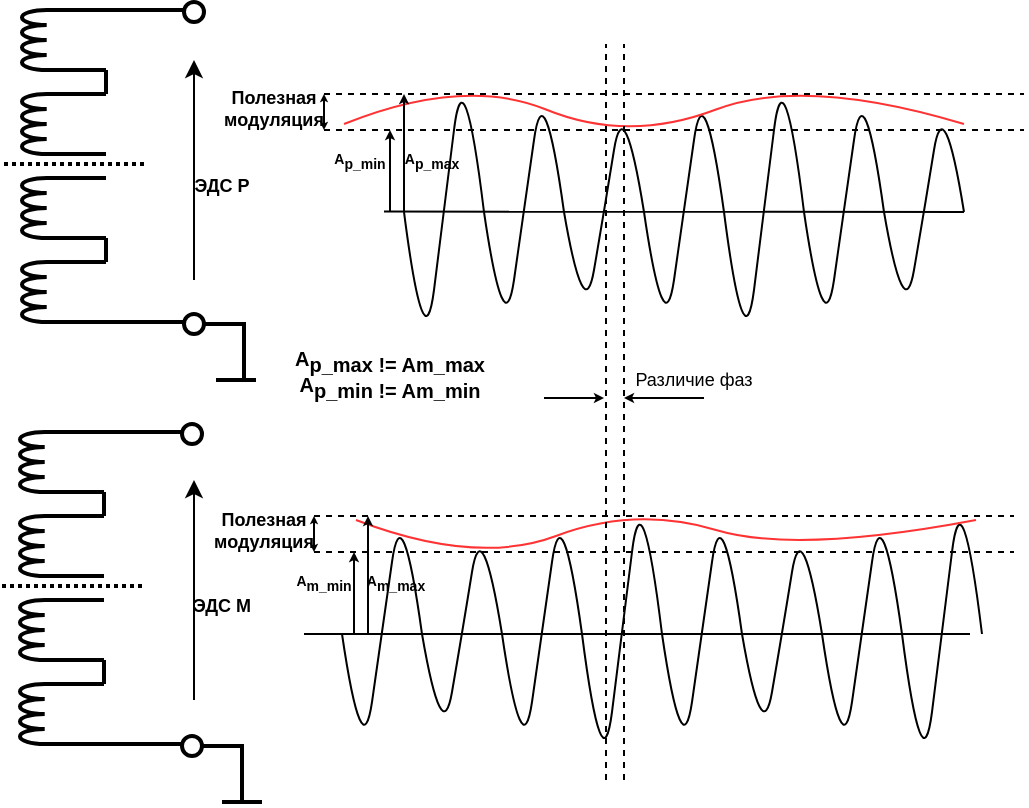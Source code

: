 <mxfile version="13.3.5" type="github">
  <diagram id="oVkyzc9pn9ZI463Jz0tB" name="Page-1">
    <mxGraphModel dx="1422" dy="805" grid="1" gridSize="10" guides="1" tooltips="1" connect="1" arrows="1" fold="1" page="1" pageScale="1" pageWidth="827" pageHeight="1169" math="0" shadow="0">
      <root>
        <mxCell id="0" />
        <mxCell id="1" parent="0" />
        <mxCell id="edQ-B6pZevY1-9Cdf8As-1" value="" style="pointerEvents=1;verticalLabelPosition=bottom;shadow=0;dashed=0;align=center;html=1;verticalAlign=top;shape=mxgraph.electrical.inductors.inductor;rotation=-90;strokeWidth=2;" parent="1" vertex="1">
          <mxGeometry x="125" y="265" width="30" height="42" as="geometry" />
        </mxCell>
        <mxCell id="edQ-B6pZevY1-9Cdf8As-2" value="" style="pointerEvents=1;verticalLabelPosition=bottom;shadow=0;dashed=0;align=center;html=1;verticalAlign=top;shape=mxgraph.electrical.inductors.inductor;rotation=-90;strokeWidth=2;" parent="1" vertex="1">
          <mxGeometry x="125" y="223" width="30" height="42" as="geometry" />
        </mxCell>
        <mxCell id="edQ-B6pZevY1-9Cdf8As-3" value="" style="pointerEvents=1;verticalLabelPosition=bottom;shadow=0;dashed=0;align=center;html=1;verticalAlign=top;shape=mxgraph.electrical.inductors.inductor;rotation=-90;strokeWidth=2;" parent="1" vertex="1">
          <mxGeometry x="125" y="181" width="30" height="42" as="geometry" />
        </mxCell>
        <mxCell id="edQ-B6pZevY1-9Cdf8As-4" value="" style="pointerEvents=1;verticalLabelPosition=bottom;shadow=0;dashed=0;align=center;html=1;verticalAlign=top;shape=mxgraph.electrical.inductors.inductor;rotation=-90;strokeWidth=2;" parent="1" vertex="1">
          <mxGeometry x="125" y="139" width="30" height="42" as="geometry" />
        </mxCell>
        <mxCell id="edQ-B6pZevY1-9Cdf8As-9" value="" style="endArrow=none;html=1;strokeWidth=2;exitX=1;exitY=1;exitDx=0;exitDy=0;exitPerimeter=0;entryX=0;entryY=1;entryDx=0;entryDy=0;entryPerimeter=0;" parent="1" source="edQ-B6pZevY1-9Cdf8As-3" target="edQ-B6pZevY1-9Cdf8As-4" edge="1">
          <mxGeometry width="50" height="50" relative="1" as="geometry">
            <mxPoint x="220" y="230" as="sourcePoint" />
            <mxPoint x="161" y="180" as="targetPoint" />
          </mxGeometry>
        </mxCell>
        <mxCell id="edQ-B6pZevY1-9Cdf8As-11" value="" style="endArrow=none;html=1;strokeWidth=2;entryX=1;entryY=1;entryDx=0;entryDy=0;entryPerimeter=0;exitX=0;exitY=1;exitDx=0;exitDy=0;exitPerimeter=0;" parent="1" source="edQ-B6pZevY1-9Cdf8As-2" target="edQ-B6pZevY1-9Cdf8As-1" edge="1">
          <mxGeometry width="50" height="50" relative="1" as="geometry">
            <mxPoint x="220" y="230" as="sourcePoint" />
            <mxPoint x="270" y="180" as="targetPoint" />
          </mxGeometry>
        </mxCell>
        <mxCell id="edQ-B6pZevY1-9Cdf8As-12" value="" style="endArrow=none;html=1;strokeWidth=2;exitX=0;exitY=1;exitDx=0;exitDy=0;exitPerimeter=0;" parent="1" source="edQ-B6pZevY1-9Cdf8As-1" edge="1">
          <mxGeometry width="50" height="50" relative="1" as="geometry">
            <mxPoint x="180" y="286" as="sourcePoint" />
            <mxPoint x="200" y="301" as="targetPoint" />
          </mxGeometry>
        </mxCell>
        <mxCell id="edQ-B6pZevY1-9Cdf8As-13" value="" style="ellipse;whiteSpace=wrap;html=1;strokeWidth=2;" parent="1" vertex="1">
          <mxGeometry x="200" y="297" width="10" height="10" as="geometry" />
        </mxCell>
        <mxCell id="edQ-B6pZevY1-9Cdf8As-14" value="" style="endArrow=none;html=1;strokeWidth=2;exitX=0;exitY=1;exitDx=0;exitDy=0;exitPerimeter=0;" parent="1" edge="1">
          <mxGeometry width="50" height="50" relative="1" as="geometry">
            <mxPoint x="161" y="145" as="sourcePoint" />
            <mxPoint x="200" y="145" as="targetPoint" />
          </mxGeometry>
        </mxCell>
        <mxCell id="edQ-B6pZevY1-9Cdf8As-15" value="" style="ellipse;whiteSpace=wrap;html=1;strokeWidth=2;" parent="1" vertex="1">
          <mxGeometry x="200" y="141" width="10" height="10" as="geometry" />
        </mxCell>
        <mxCell id="edQ-B6pZevY1-9Cdf8As-16" value="" style="endArrow=none;dashed=1;html=1;strokeWidth=2;dashPattern=1 1;" parent="1" edge="1">
          <mxGeometry width="50" height="50" relative="1" as="geometry">
            <mxPoint x="110" y="222" as="sourcePoint" />
            <mxPoint x="180" y="222" as="targetPoint" />
          </mxGeometry>
        </mxCell>
        <mxCell id="edQ-B6pZevY1-9Cdf8As-20" value="" style="endArrow=none;html=1;strokeWidth=2;exitX=1;exitY=0.5;exitDx=0;exitDy=0;rounded=0;" parent="1" source="edQ-B6pZevY1-9Cdf8As-13" edge="1">
          <mxGeometry width="50" height="50" relative="1" as="geometry">
            <mxPoint x="180" y="286" as="sourcePoint" />
            <mxPoint x="230" y="330" as="targetPoint" />
            <Array as="points">
              <mxPoint x="230" y="302" />
            </Array>
          </mxGeometry>
        </mxCell>
        <mxCell id="edQ-B6pZevY1-9Cdf8As-21" value="" style="endArrow=none;html=1;strokeWidth=2;rounded=0;" parent="1" edge="1">
          <mxGeometry width="50" height="50" relative="1" as="geometry">
            <mxPoint x="216" y="330" as="sourcePoint" />
            <mxPoint x="236" y="330" as="targetPoint" />
          </mxGeometry>
        </mxCell>
        <mxCell id="edQ-B6pZevY1-9Cdf8As-22" value="" style="endArrow=none;html=1;strokeWidth=1;" parent="1" edge="1">
          <mxGeometry width="50" height="50" relative="1" as="geometry">
            <mxPoint x="300" y="245.8" as="sourcePoint" />
            <mxPoint x="590" y="246" as="targetPoint" />
          </mxGeometry>
        </mxCell>
        <mxCell id="edQ-B6pZevY1-9Cdf8As-25" value="" style="curved=1;endArrow=none;html=1;strokeWidth=1;endFill=0;" parent="1" edge="1">
          <mxGeometry width="50" height="50" relative="1" as="geometry">
            <mxPoint x="310" y="246" as="sourcePoint" />
            <mxPoint x="350" y="246" as="targetPoint" />
            <Array as="points">
              <mxPoint x="320" y="324" />
              <mxPoint x="330" y="246" />
              <mxPoint x="340" y="164" />
            </Array>
          </mxGeometry>
        </mxCell>
        <mxCell id="edQ-B6pZevY1-9Cdf8As-26" value="" style="curved=1;endArrow=none;html=1;strokeWidth=1;endFill=0;" parent="1" edge="1">
          <mxGeometry width="50" height="50" relative="1" as="geometry">
            <mxPoint x="350" y="246" as="sourcePoint" />
            <mxPoint x="390" y="246" as="targetPoint" />
            <Array as="points">
              <mxPoint x="360" y="314" />
              <mxPoint x="370" y="246" />
              <mxPoint x="380" y="174" />
            </Array>
          </mxGeometry>
        </mxCell>
        <mxCell id="edQ-B6pZevY1-9Cdf8As-27" value="" style="curved=1;endArrow=none;html=1;strokeWidth=1;endFill=0;" parent="1" edge="1">
          <mxGeometry width="50" height="50" relative="1" as="geometry">
            <mxPoint x="390" y="246" as="sourcePoint" />
            <mxPoint x="430" y="246" as="targetPoint" />
            <Array as="points">
              <mxPoint x="400" y="304" />
              <mxPoint x="410" y="246" />
              <mxPoint x="420" y="184" />
            </Array>
          </mxGeometry>
        </mxCell>
        <mxCell id="edQ-B6pZevY1-9Cdf8As-29" value="" style="curved=1;endArrow=none;html=1;strokeWidth=1;endFill=0;" parent="1" edge="1">
          <mxGeometry width="50" height="50" relative="1" as="geometry">
            <mxPoint x="430" y="246" as="sourcePoint" />
            <mxPoint x="470" y="246" as="targetPoint" />
            <Array as="points">
              <mxPoint x="440" y="314" />
              <mxPoint x="450" y="246" />
              <mxPoint x="460" y="174" />
            </Array>
          </mxGeometry>
        </mxCell>
        <mxCell id="edQ-B6pZevY1-9Cdf8As-30" value="" style="curved=1;endArrow=none;html=1;strokeWidth=1;endFill=0;" parent="1" edge="1">
          <mxGeometry width="50" height="50" relative="1" as="geometry">
            <mxPoint x="470" y="246" as="sourcePoint" />
            <mxPoint x="510" y="246" as="targetPoint" />
            <Array as="points">
              <mxPoint x="480" y="324" />
              <mxPoint x="490" y="246" />
              <mxPoint x="500" y="164" />
            </Array>
          </mxGeometry>
        </mxCell>
        <mxCell id="edQ-B6pZevY1-9Cdf8As-31" value="" style="curved=1;endArrow=none;html=1;strokeWidth=1;endFill=0;" parent="1" edge="1">
          <mxGeometry width="50" height="50" relative="1" as="geometry">
            <mxPoint x="510" y="246" as="sourcePoint" />
            <mxPoint x="550" y="246" as="targetPoint" />
            <Array as="points">
              <mxPoint x="520" y="314" />
              <mxPoint x="530" y="246" />
              <mxPoint x="540" y="174" />
            </Array>
          </mxGeometry>
        </mxCell>
        <mxCell id="edQ-B6pZevY1-9Cdf8As-33" value="" style="curved=1;endArrow=none;html=1;strokeWidth=1;endFill=0;strokeColor=#FF3333;" parent="1" edge="1">
          <mxGeometry width="50" height="50" relative="1" as="geometry">
            <mxPoint x="280" y="202" as="sourcePoint" />
            <mxPoint x="590" y="202" as="targetPoint" />
            <Array as="points">
              <mxPoint x="340" y="178" />
              <mxPoint x="422" y="211.5" />
              <mxPoint x="510" y="178" />
            </Array>
          </mxGeometry>
        </mxCell>
        <mxCell id="edQ-B6pZevY1-9Cdf8As-36" value="" style="curved=1;endArrow=none;html=1;strokeWidth=1;endFill=0;" parent="1" edge="1">
          <mxGeometry width="50" height="50" relative="1" as="geometry">
            <mxPoint x="550" y="246" as="sourcePoint" />
            <mxPoint x="590" y="246" as="targetPoint" />
            <Array as="points">
              <mxPoint x="560" y="304" />
              <mxPoint x="570" y="246" />
              <mxPoint x="580" y="184" />
            </Array>
          </mxGeometry>
        </mxCell>
        <mxCell id="edQ-B6pZevY1-9Cdf8As-38" value="" style="endArrow=none;dashed=1;html=1;strokeWidth=1;" parent="1" edge="1">
          <mxGeometry width="50" height="50" relative="1" as="geometry">
            <mxPoint x="270" y="205" as="sourcePoint" />
            <mxPoint x="620" y="205" as="targetPoint" />
          </mxGeometry>
        </mxCell>
        <mxCell id="edQ-B6pZevY1-9Cdf8As-39" value="" style="endArrow=none;dashed=1;html=1;strokeWidth=1;" parent="1" edge="1">
          <mxGeometry width="50" height="50" relative="1" as="geometry">
            <mxPoint x="270" y="187" as="sourcePoint" />
            <mxPoint x="620" y="187" as="targetPoint" />
          </mxGeometry>
        </mxCell>
        <mxCell id="edQ-B6pZevY1-9Cdf8As-40" value="" style="endArrow=classic;startArrow=classic;html=1;strokeWidth=1;endSize=1;startSize=1;" parent="1" edge="1">
          <mxGeometry width="50" height="50" relative="1" as="geometry">
            <mxPoint x="270" y="205" as="sourcePoint" />
            <mxPoint x="270" y="187" as="targetPoint" />
          </mxGeometry>
        </mxCell>
        <mxCell id="edQ-B6pZevY1-9Cdf8As-42" value="Полезная модуляция" style="text;html=1;strokeColor=none;fillColor=none;align=center;verticalAlign=middle;whiteSpace=wrap;rounded=0;fontSize=9;fontStyle=1" parent="1" vertex="1">
          <mxGeometry x="225" y="184" width="40" height="20" as="geometry" />
        </mxCell>
        <mxCell id="edQ-B6pZevY1-9Cdf8As-43" value="" style="pointerEvents=1;verticalLabelPosition=bottom;shadow=0;dashed=0;align=center;html=1;verticalAlign=top;shape=mxgraph.electrical.inductors.inductor;rotation=-90;strokeWidth=2;" parent="1" vertex="1">
          <mxGeometry x="124" y="476" width="30" height="42" as="geometry" />
        </mxCell>
        <mxCell id="edQ-B6pZevY1-9Cdf8As-44" value="" style="pointerEvents=1;verticalLabelPosition=bottom;shadow=0;dashed=0;align=center;html=1;verticalAlign=top;shape=mxgraph.electrical.inductors.inductor;rotation=-90;strokeWidth=2;" parent="1" vertex="1">
          <mxGeometry x="124" y="434" width="30" height="42" as="geometry" />
        </mxCell>
        <mxCell id="edQ-B6pZevY1-9Cdf8As-45" value="" style="pointerEvents=1;verticalLabelPosition=bottom;shadow=0;dashed=0;align=center;html=1;verticalAlign=top;shape=mxgraph.electrical.inductors.inductor;rotation=-90;strokeWidth=2;" parent="1" vertex="1">
          <mxGeometry x="124" y="392" width="30" height="42" as="geometry" />
        </mxCell>
        <mxCell id="edQ-B6pZevY1-9Cdf8As-46" value="" style="pointerEvents=1;verticalLabelPosition=bottom;shadow=0;dashed=0;align=center;html=1;verticalAlign=top;shape=mxgraph.electrical.inductors.inductor;rotation=-90;strokeWidth=2;" parent="1" vertex="1">
          <mxGeometry x="124" y="350" width="30" height="42" as="geometry" />
        </mxCell>
        <mxCell id="edQ-B6pZevY1-9Cdf8As-47" value="" style="endArrow=none;html=1;strokeWidth=2;exitX=1;exitY=1;exitDx=0;exitDy=0;exitPerimeter=0;entryX=0;entryY=1;entryDx=0;entryDy=0;entryPerimeter=0;" parent="1" source="edQ-B6pZevY1-9Cdf8As-45" target="edQ-B6pZevY1-9Cdf8As-46" edge="1">
          <mxGeometry width="50" height="50" relative="1" as="geometry">
            <mxPoint x="219" y="441" as="sourcePoint" />
            <mxPoint x="160" y="391" as="targetPoint" />
          </mxGeometry>
        </mxCell>
        <mxCell id="edQ-B6pZevY1-9Cdf8As-48" value="" style="endArrow=none;html=1;strokeWidth=2;entryX=1;entryY=1;entryDx=0;entryDy=0;entryPerimeter=0;exitX=0;exitY=1;exitDx=0;exitDy=0;exitPerimeter=0;" parent="1" source="edQ-B6pZevY1-9Cdf8As-44" target="edQ-B6pZevY1-9Cdf8As-43" edge="1">
          <mxGeometry width="50" height="50" relative="1" as="geometry">
            <mxPoint x="219" y="441" as="sourcePoint" />
            <mxPoint x="269" y="391" as="targetPoint" />
          </mxGeometry>
        </mxCell>
        <mxCell id="edQ-B6pZevY1-9Cdf8As-49" value="" style="endArrow=none;html=1;strokeWidth=2;exitX=0;exitY=1;exitDx=0;exitDy=0;exitPerimeter=0;" parent="1" source="edQ-B6pZevY1-9Cdf8As-43" edge="1">
          <mxGeometry width="50" height="50" relative="1" as="geometry">
            <mxPoint x="179" y="497" as="sourcePoint" />
            <mxPoint x="199" y="512" as="targetPoint" />
          </mxGeometry>
        </mxCell>
        <mxCell id="edQ-B6pZevY1-9Cdf8As-50" value="" style="ellipse;whiteSpace=wrap;html=1;strokeWidth=2;" parent="1" vertex="1">
          <mxGeometry x="199" y="508" width="10" height="10" as="geometry" />
        </mxCell>
        <mxCell id="edQ-B6pZevY1-9Cdf8As-51" value="" style="endArrow=none;html=1;strokeWidth=2;exitX=0;exitY=1;exitDx=0;exitDy=0;exitPerimeter=0;" parent="1" edge="1">
          <mxGeometry width="50" height="50" relative="1" as="geometry">
            <mxPoint x="160" y="356" as="sourcePoint" />
            <mxPoint x="199" y="356" as="targetPoint" />
          </mxGeometry>
        </mxCell>
        <mxCell id="edQ-B6pZevY1-9Cdf8As-52" value="" style="ellipse;whiteSpace=wrap;html=1;strokeWidth=2;" parent="1" vertex="1">
          <mxGeometry x="199" y="352" width="10" height="10" as="geometry" />
        </mxCell>
        <mxCell id="edQ-B6pZevY1-9Cdf8As-53" value="" style="endArrow=none;dashed=1;html=1;strokeWidth=2;dashPattern=1 1;" parent="1" edge="1">
          <mxGeometry width="50" height="50" relative="1" as="geometry">
            <mxPoint x="109" y="433" as="sourcePoint" />
            <mxPoint x="179" y="433" as="targetPoint" />
          </mxGeometry>
        </mxCell>
        <mxCell id="edQ-B6pZevY1-9Cdf8As-56" value="" style="endArrow=none;html=1;strokeWidth=2;exitX=1;exitY=0.5;exitDx=0;exitDy=0;rounded=0;" parent="1" source="edQ-B6pZevY1-9Cdf8As-50" edge="1">
          <mxGeometry width="50" height="50" relative="1" as="geometry">
            <mxPoint x="179" y="497" as="sourcePoint" />
            <mxPoint x="229" y="541" as="targetPoint" />
            <Array as="points">
              <mxPoint x="229" y="513" />
            </Array>
          </mxGeometry>
        </mxCell>
        <mxCell id="edQ-B6pZevY1-9Cdf8As-57" value="" style="endArrow=none;html=1;strokeWidth=2;rounded=0;" parent="1" edge="1">
          <mxGeometry width="50" height="50" relative="1" as="geometry">
            <mxPoint x="219" y="541" as="sourcePoint" />
            <mxPoint x="239" y="541" as="targetPoint" />
          </mxGeometry>
        </mxCell>
        <mxCell id="edQ-B6pZevY1-9Cdf8As-58" value="" style="endArrow=none;html=1;strokeWidth=1;" parent="1" edge="1">
          <mxGeometry width="50" height="50" relative="1" as="geometry">
            <mxPoint x="260" y="457" as="sourcePoint" />
            <mxPoint x="593" y="457" as="targetPoint" />
          </mxGeometry>
        </mxCell>
        <mxCell id="edQ-B6pZevY1-9Cdf8As-59" value="" style="curved=1;endArrow=none;html=1;strokeWidth=1;endFill=0;" parent="1" edge="1">
          <mxGeometry width="50" height="50" relative="1" as="geometry">
            <mxPoint x="399.0" y="457" as="sourcePoint" />
            <mxPoint x="439" y="457" as="targetPoint" />
            <Array as="points">
              <mxPoint x="409" y="535" />
              <mxPoint x="419" y="457" />
              <mxPoint x="429" y="375" />
            </Array>
          </mxGeometry>
        </mxCell>
        <mxCell id="edQ-B6pZevY1-9Cdf8As-60" value="" style="curved=1;endArrow=none;html=1;strokeWidth=1;endFill=0;" parent="1" edge="1">
          <mxGeometry width="50" height="50" relative="1" as="geometry">
            <mxPoint x="439" y="457" as="sourcePoint" />
            <mxPoint x="479" y="457" as="targetPoint" />
            <Array as="points">
              <mxPoint x="449" y="525" />
              <mxPoint x="459" y="457" />
              <mxPoint x="469" y="385" />
            </Array>
          </mxGeometry>
        </mxCell>
        <mxCell id="edQ-B6pZevY1-9Cdf8As-61" value="" style="curved=1;endArrow=none;html=1;strokeWidth=1;endFill=0;" parent="1" edge="1">
          <mxGeometry width="50" height="50" relative="1" as="geometry">
            <mxPoint x="479" y="457" as="sourcePoint" />
            <mxPoint x="519" y="457" as="targetPoint" />
            <Array as="points">
              <mxPoint x="489" y="515" />
              <mxPoint x="499" y="457" />
              <mxPoint x="509" y="395" />
            </Array>
          </mxGeometry>
        </mxCell>
        <mxCell id="edQ-B6pZevY1-9Cdf8As-62" value="" style="curved=1;endArrow=none;html=1;strokeWidth=1;endFill=0;" parent="1" edge="1">
          <mxGeometry width="50" height="50" relative="1" as="geometry">
            <mxPoint x="519" y="457" as="sourcePoint" />
            <mxPoint x="559" y="457" as="targetPoint" />
            <Array as="points">
              <mxPoint x="529" y="525" />
              <mxPoint x="539" y="457" />
              <mxPoint x="549" y="385" />
            </Array>
          </mxGeometry>
        </mxCell>
        <mxCell id="edQ-B6pZevY1-9Cdf8As-63" value="" style="curved=1;endArrow=none;html=1;strokeWidth=1;endFill=0;" parent="1" edge="1">
          <mxGeometry width="50" height="50" relative="1" as="geometry">
            <mxPoint x="559" y="457" as="sourcePoint" />
            <mxPoint x="599" y="457" as="targetPoint" />
            <Array as="points">
              <mxPoint x="569" y="535" />
              <mxPoint x="579" y="457" />
              <mxPoint x="589" y="375" />
            </Array>
          </mxGeometry>
        </mxCell>
        <mxCell id="edQ-B6pZevY1-9Cdf8As-64" value="" style="curved=1;endArrow=none;html=1;strokeWidth=1;endFill=0;" parent="1" edge="1">
          <mxGeometry width="50" height="50" relative="1" as="geometry">
            <mxPoint x="279" y="457" as="sourcePoint" />
            <mxPoint x="319" y="457" as="targetPoint" />
            <Array as="points">
              <mxPoint x="289" y="525" />
              <mxPoint x="299" y="457" />
              <mxPoint x="309" y="385" />
            </Array>
          </mxGeometry>
        </mxCell>
        <mxCell id="edQ-B6pZevY1-9Cdf8As-65" value="" style="curved=1;endArrow=none;html=1;strokeWidth=1;endFill=0;strokeColor=#FF3333;" parent="1" edge="1">
          <mxGeometry width="50" height="50" relative="1" as="geometry">
            <mxPoint x="286" y="400" as="sourcePoint" />
            <mxPoint x="596" y="400" as="targetPoint" />
            <Array as="points">
              <mxPoint x="346" y="423" />
              <mxPoint x="426" y="393" />
              <mxPoint x="506" y="417" />
            </Array>
          </mxGeometry>
        </mxCell>
        <mxCell id="edQ-B6pZevY1-9Cdf8As-67" value="" style="endArrow=none;dashed=1;html=1;strokeWidth=1;" parent="1" edge="1">
          <mxGeometry width="50" height="50" relative="1" as="geometry">
            <mxPoint x="265" y="416" as="sourcePoint" />
            <mxPoint x="615" y="416" as="targetPoint" />
          </mxGeometry>
        </mxCell>
        <mxCell id="edQ-B6pZevY1-9Cdf8As-68" value="" style="endArrow=none;dashed=1;html=1;strokeWidth=1;" parent="1" edge="1">
          <mxGeometry width="50" height="50" relative="1" as="geometry">
            <mxPoint x="265" y="398" as="sourcePoint" />
            <mxPoint x="615" y="398" as="targetPoint" />
          </mxGeometry>
        </mxCell>
        <mxCell id="edQ-B6pZevY1-9Cdf8As-69" value="" style="endArrow=classic;startArrow=classic;html=1;strokeWidth=1;endSize=1;startSize=1;" parent="1" edge="1">
          <mxGeometry width="50" height="50" relative="1" as="geometry">
            <mxPoint x="265" y="416" as="sourcePoint" />
            <mxPoint x="265" y="398" as="targetPoint" />
          </mxGeometry>
        </mxCell>
        <mxCell id="edQ-B6pZevY1-9Cdf8As-70" value="Полезная модуляция" style="text;html=1;strokeColor=none;fillColor=none;align=center;verticalAlign=middle;whiteSpace=wrap;rounded=0;fontSize=9;fontStyle=1" parent="1" vertex="1">
          <mxGeometry x="220" y="395" width="40" height="20" as="geometry" />
        </mxCell>
        <mxCell id="edQ-B6pZevY1-9Cdf8As-71" value="" style="curved=1;endArrow=none;html=1;strokeWidth=1;endFill=0;" parent="1" edge="1">
          <mxGeometry width="50" height="50" relative="1" as="geometry">
            <mxPoint x="359" y="457" as="sourcePoint" />
            <mxPoint x="399" y="457" as="targetPoint" />
            <Array as="points">
              <mxPoint x="369" y="525" />
              <mxPoint x="379" y="457" />
              <mxPoint x="389" y="385" />
            </Array>
          </mxGeometry>
        </mxCell>
        <mxCell id="edQ-B6pZevY1-9Cdf8As-72" value="" style="curved=1;endArrow=none;html=1;strokeWidth=1;endFill=0;" parent="1" edge="1">
          <mxGeometry width="50" height="50" relative="1" as="geometry">
            <mxPoint x="319" y="457" as="sourcePoint" />
            <mxPoint x="359" y="457" as="targetPoint" />
            <Array as="points">
              <mxPoint x="329" y="515" />
              <mxPoint x="339" y="457" />
              <mxPoint x="349" y="395" />
            </Array>
          </mxGeometry>
        </mxCell>
        <mxCell id="edQ-B6pZevY1-9Cdf8As-73" value="" style="endArrow=classic;html=1;strokeWidth=1;fontSize=9;" parent="1" edge="1">
          <mxGeometry width="50" height="50" relative="1" as="geometry">
            <mxPoint x="205" y="280" as="sourcePoint" />
            <mxPoint x="205" y="170" as="targetPoint" />
          </mxGeometry>
        </mxCell>
        <mxCell id="edQ-B6pZevY1-9Cdf8As-74" value="ЭДС P" style="text;html=1;strokeColor=none;fillColor=none;align=center;verticalAlign=middle;whiteSpace=wrap;rounded=0;fontSize=9;fontStyle=1" parent="1" vertex="1">
          <mxGeometry x="199" y="223" width="40" height="20" as="geometry" />
        </mxCell>
        <mxCell id="edQ-B6pZevY1-9Cdf8As-75" value="ЭДС M" style="text;html=1;strokeColor=none;fillColor=none;align=center;verticalAlign=middle;whiteSpace=wrap;rounded=0;fontSize=9;fontStyle=1" parent="1" vertex="1">
          <mxGeometry x="199" y="433" width="40" height="20" as="geometry" />
        </mxCell>
        <mxCell id="edQ-B6pZevY1-9Cdf8As-76" value="" style="endArrow=classic;html=1;strokeWidth=1;fontSize=9;" parent="1" edge="1">
          <mxGeometry width="50" height="50" relative="1" as="geometry">
            <mxPoint x="205" y="490" as="sourcePoint" />
            <mxPoint x="205" y="380" as="targetPoint" />
          </mxGeometry>
        </mxCell>
        <mxCell id="edQ-B6pZevY1-9Cdf8As-77" value="" style="endArrow=none;dashed=1;html=1;strokeColor=#000000;strokeWidth=1;fontSize=9;" parent="1" edge="1">
          <mxGeometry width="50" height="50" relative="1" as="geometry">
            <mxPoint x="411" y="530" as="sourcePoint" />
            <mxPoint x="411" y="162" as="targetPoint" />
          </mxGeometry>
        </mxCell>
        <mxCell id="edQ-B6pZevY1-9Cdf8As-78" value="" style="endArrow=none;dashed=1;html=1;strokeColor=#000000;strokeWidth=1;fontSize=9;" parent="1" edge="1">
          <mxGeometry width="50" height="50" relative="1" as="geometry">
            <mxPoint x="420" y="530" as="sourcePoint" />
            <mxPoint x="420" y="162.0" as="targetPoint" />
          </mxGeometry>
        </mxCell>
        <mxCell id="edQ-B6pZevY1-9Cdf8As-79" value="" style="endArrow=classic;html=1;strokeColor=#000000;strokeWidth=1;fontSize=9;endSize=2;startSize=12;" parent="1" edge="1">
          <mxGeometry width="50" height="50" relative="1" as="geometry">
            <mxPoint x="380" y="339" as="sourcePoint" />
            <mxPoint x="410" y="339" as="targetPoint" />
          </mxGeometry>
        </mxCell>
        <mxCell id="edQ-B6pZevY1-9Cdf8As-80" value="" style="endArrow=classic;html=1;strokeColor=#000000;strokeWidth=1;fontSize=9;endSize=2;startSize=12;" parent="1" edge="1">
          <mxGeometry width="50" height="50" relative="1" as="geometry">
            <mxPoint x="460" y="339" as="sourcePoint" />
            <mxPoint x="420" y="339" as="targetPoint" />
          </mxGeometry>
        </mxCell>
        <mxCell id="edQ-B6pZevY1-9Cdf8As-81" value="Различие фаз" style="text;html=1;strokeColor=none;fillColor=none;align=center;verticalAlign=middle;whiteSpace=wrap;rounded=0;fontSize=9;" parent="1" vertex="1">
          <mxGeometry x="420" y="320" width="70" height="20" as="geometry" />
        </mxCell>
        <mxCell id="edQ-B6pZevY1-9Cdf8As-82" value="" style="endArrow=classic;html=1;strokeColor=#000000;strokeWidth=1;fontSize=9;endSize=2;startSize=2;" parent="1" edge="1">
          <mxGeometry width="50" height="50" relative="1" as="geometry">
            <mxPoint x="303" y="246" as="sourcePoint" />
            <mxPoint x="303" y="205" as="targetPoint" />
          </mxGeometry>
        </mxCell>
        <mxCell id="edQ-B6pZevY1-9Cdf8As-83" value="A&lt;sub style=&quot;font-size: 7px;&quot;&gt;p_min&lt;/sub&gt;" style="text;html=1;strokeColor=none;fillColor=none;align=center;verticalAlign=middle;whiteSpace=wrap;rounded=0;fontSize=7;fontStyle=1" parent="1" vertex="1">
          <mxGeometry x="268" y="211" width="40" height="20" as="geometry" />
        </mxCell>
        <mxCell id="edQ-B6pZevY1-9Cdf8As-84" value="" style="endArrow=classic;html=1;strokeColor=#000000;strokeWidth=1;fontSize=9;endSize=2;startSize=2;" parent="1" edge="1">
          <mxGeometry width="50" height="50" relative="1" as="geometry">
            <mxPoint x="310" y="246" as="sourcePoint" />
            <mxPoint x="310" y="187" as="targetPoint" />
          </mxGeometry>
        </mxCell>
        <mxCell id="edQ-B6pZevY1-9Cdf8As-85" value="A&lt;sub style=&quot;font-size: 7px&quot;&gt;p_max&lt;/sub&gt;" style="text;html=1;strokeColor=none;fillColor=none;align=center;verticalAlign=middle;whiteSpace=wrap;rounded=0;fontSize=7;fontStyle=1" parent="1" vertex="1">
          <mxGeometry x="304" y="211" width="40" height="20" as="geometry" />
        </mxCell>
        <mxCell id="edQ-B6pZevY1-9Cdf8As-86" value="" style="endArrow=classic;html=1;strokeColor=#000000;strokeWidth=1;fontSize=9;endSize=2;startSize=2;" parent="1" edge="1">
          <mxGeometry width="50" height="50" relative="1" as="geometry">
            <mxPoint x="285" y="457" as="sourcePoint" />
            <mxPoint x="285" y="416" as="targetPoint" />
          </mxGeometry>
        </mxCell>
        <mxCell id="edQ-B6pZevY1-9Cdf8As-87" value="" style="endArrow=classic;html=1;strokeColor=#000000;strokeWidth=1;fontSize=9;endSize=2;startSize=2;" parent="1" edge="1">
          <mxGeometry width="50" height="50" relative="1" as="geometry">
            <mxPoint x="292" y="457" as="sourcePoint" />
            <mxPoint x="292" y="398.0" as="targetPoint" />
          </mxGeometry>
        </mxCell>
        <mxCell id="edQ-B6pZevY1-9Cdf8As-88" value="A&lt;sub style=&quot;font-size: 7px&quot;&gt;m_max&lt;/sub&gt;" style="text;html=1;strokeColor=none;fillColor=none;align=center;verticalAlign=middle;whiteSpace=wrap;rounded=0;fontSize=7;fontStyle=1" parent="1" vertex="1">
          <mxGeometry x="286" y="422" width="40" height="20" as="geometry" />
        </mxCell>
        <mxCell id="edQ-B6pZevY1-9Cdf8As-89" value="A&lt;sub style=&quot;font-size: 7px&quot;&gt;m_min&lt;/sub&gt;" style="text;html=1;strokeColor=none;fillColor=none;align=center;verticalAlign=middle;whiteSpace=wrap;rounded=0;fontSize=7;fontStyle=1" parent="1" vertex="1">
          <mxGeometry x="250" y="422" width="40" height="20" as="geometry" />
        </mxCell>
        <mxCell id="edQ-B6pZevY1-9Cdf8As-90" value="A&lt;sub style=&quot;font-size: 10px;&quot;&gt;p_max != Am_max&lt;/sub&gt;" style="text;html=1;strokeColor=none;fillColor=none;align=center;verticalAlign=middle;whiteSpace=wrap;rounded=0;fontSize=10;fontStyle=1" parent="1" vertex="1">
          <mxGeometry x="238" y="311" width="130" height="20" as="geometry" />
        </mxCell>
        <mxCell id="edQ-B6pZevY1-9Cdf8As-92" value="A&lt;sub style=&quot;font-size: 10px;&quot;&gt;p_min != Am_min&lt;/sub&gt;" style="text;html=1;strokeColor=none;fillColor=none;align=center;verticalAlign=middle;whiteSpace=wrap;rounded=0;fontSize=10;fontStyle=1" parent="1" vertex="1">
          <mxGeometry x="238" y="324" width="130" height="20" as="geometry" />
        </mxCell>
      </root>
    </mxGraphModel>
  </diagram>
</mxfile>
